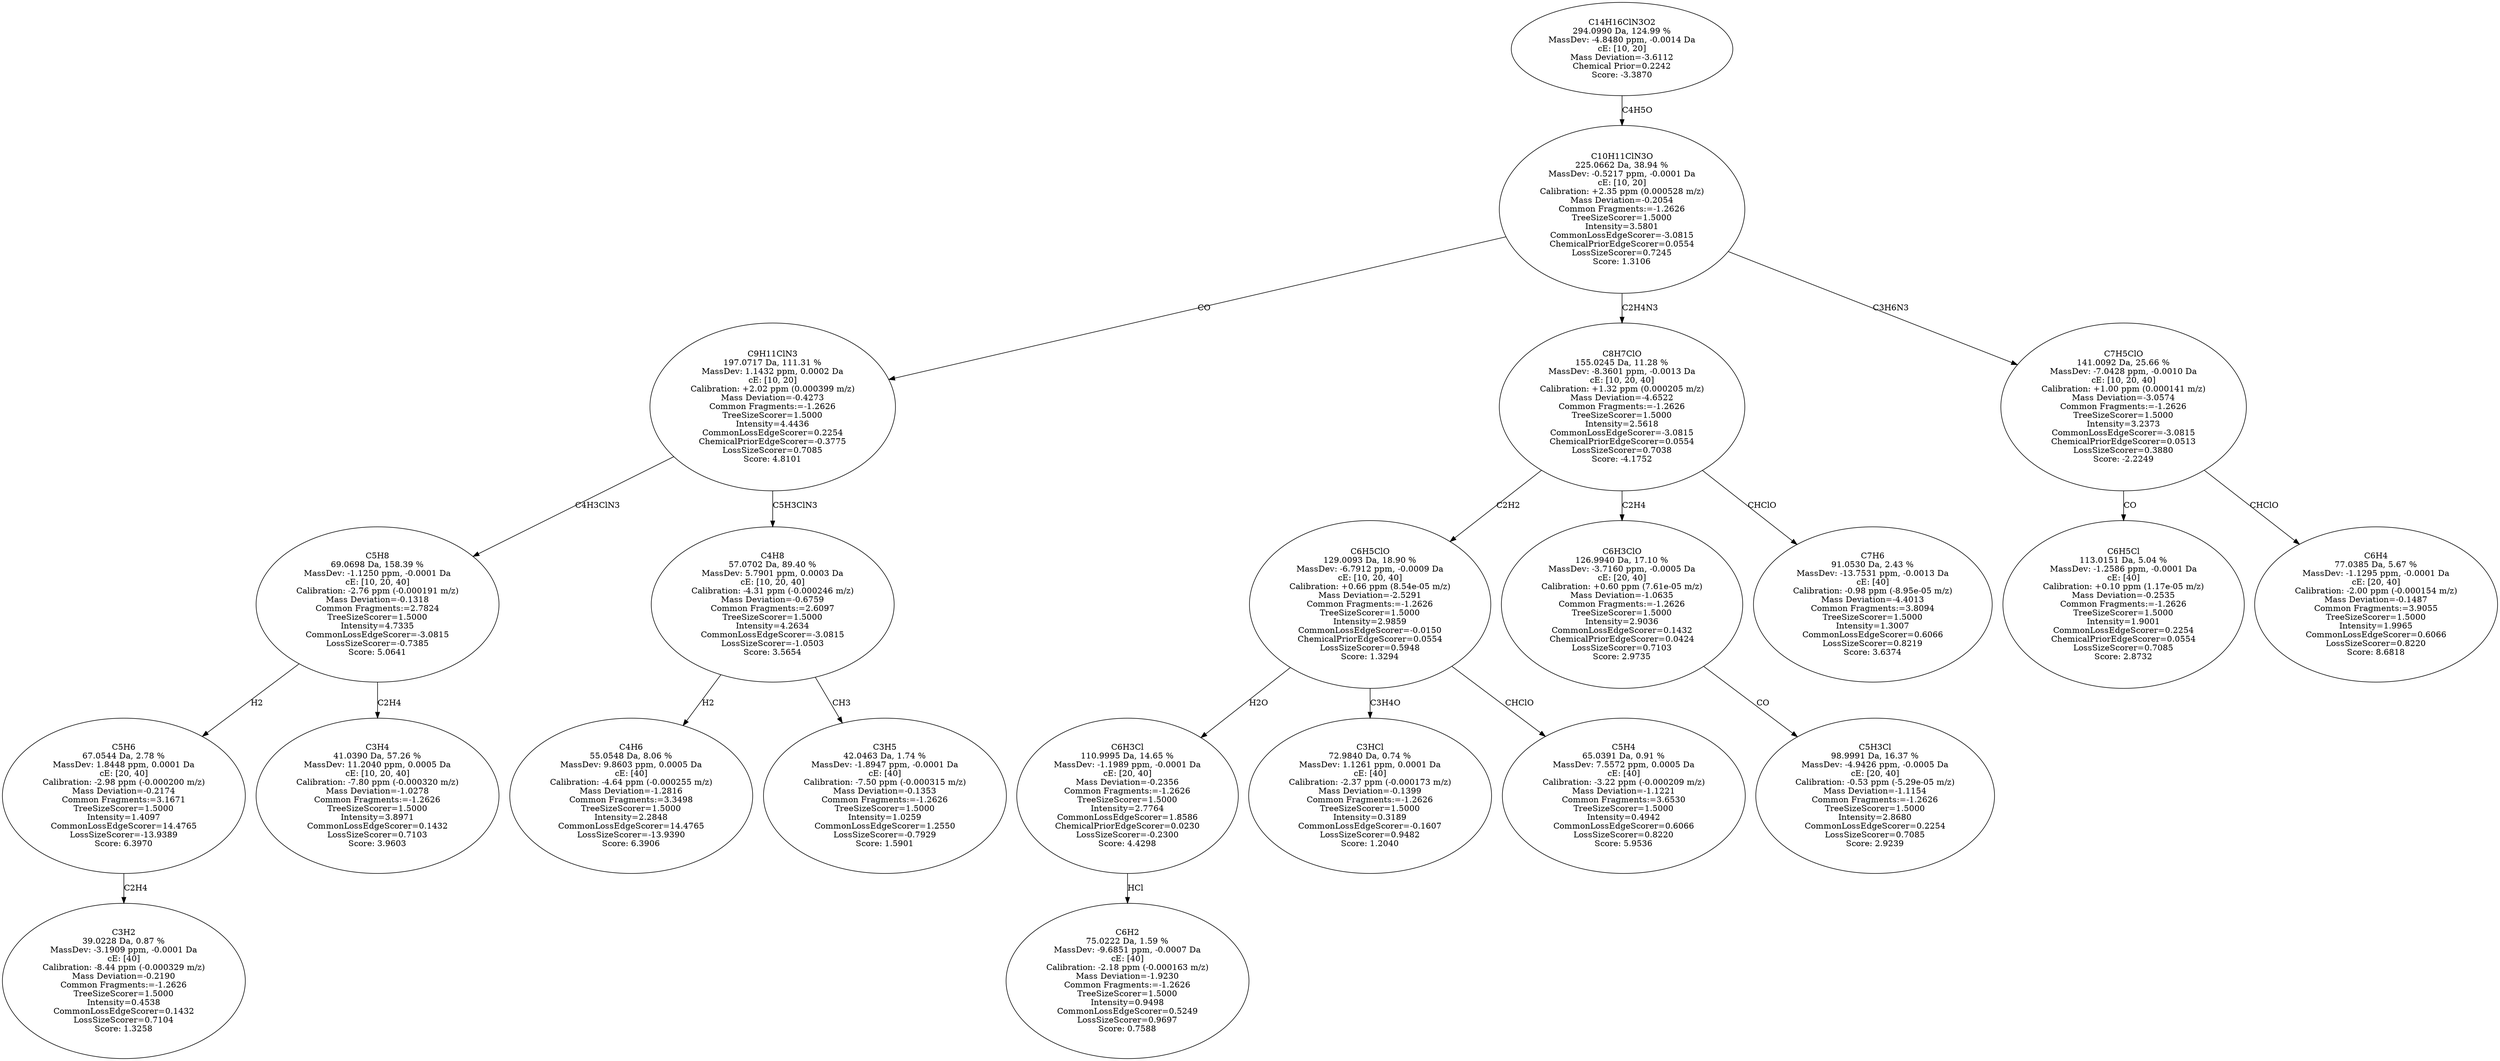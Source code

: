 strict digraph {
v1 [label="C3H2\n39.0228 Da, 0.87 %\nMassDev: -3.1909 ppm, -0.0001 Da\ncE: [40]\nCalibration: -8.44 ppm (-0.000329 m/z)\nMass Deviation=-0.2190\nCommon Fragments:=-1.2626\nTreeSizeScorer=1.5000\nIntensity=0.4538\nCommonLossEdgeScorer=0.1432\nLossSizeScorer=0.7104\nScore: 1.3258"];
v2 [label="C5H6\n67.0544 Da, 2.78 %\nMassDev: 1.8448 ppm, 0.0001 Da\ncE: [20, 40]\nCalibration: -2.98 ppm (-0.000200 m/z)\nMass Deviation=-0.2174\nCommon Fragments:=3.1671\nTreeSizeScorer=1.5000\nIntensity=1.4097\nCommonLossEdgeScorer=14.4765\nLossSizeScorer=-13.9389\nScore: 6.3970"];
v3 [label="C3H4\n41.0390 Da, 57.26 %\nMassDev: 11.2040 ppm, 0.0005 Da\ncE: [10, 20, 40]\nCalibration: -7.80 ppm (-0.000320 m/z)\nMass Deviation=-1.0278\nCommon Fragments:=-1.2626\nTreeSizeScorer=1.5000\nIntensity=3.8971\nCommonLossEdgeScorer=0.1432\nLossSizeScorer=0.7103\nScore: 3.9603"];
v4 [label="C5H8\n69.0698 Da, 158.39 %\nMassDev: -1.1250 ppm, -0.0001 Da\ncE: [10, 20, 40]\nCalibration: -2.76 ppm (-0.000191 m/z)\nMass Deviation=-0.1318\nCommon Fragments:=2.7824\nTreeSizeScorer=1.5000\nIntensity=4.7335\nCommonLossEdgeScorer=-3.0815\nLossSizeScorer=-0.7385\nScore: 5.0641"];
v5 [label="C4H6\n55.0548 Da, 8.06 %\nMassDev: 9.8603 ppm, 0.0005 Da\ncE: [40]\nCalibration: -4.64 ppm (-0.000255 m/z)\nMass Deviation=-1.2816\nCommon Fragments:=3.3498\nTreeSizeScorer=1.5000\nIntensity=2.2848\nCommonLossEdgeScorer=14.4765\nLossSizeScorer=-13.9390\nScore: 6.3906"];
v6 [label="C3H5\n42.0463 Da, 1.74 %\nMassDev: -1.8947 ppm, -0.0001 Da\ncE: [40]\nCalibration: -7.50 ppm (-0.000315 m/z)\nMass Deviation=-0.1353\nCommon Fragments:=-1.2626\nTreeSizeScorer=1.5000\nIntensity=1.0259\nCommonLossEdgeScorer=1.2550\nLossSizeScorer=-0.7929\nScore: 1.5901"];
v7 [label="C4H8\n57.0702 Da, 89.40 %\nMassDev: 5.7901 ppm, 0.0003 Da\ncE: [10, 20, 40]\nCalibration: -4.31 ppm (-0.000246 m/z)\nMass Deviation=-0.6759\nCommon Fragments:=2.6097\nTreeSizeScorer=1.5000\nIntensity=4.2634\nCommonLossEdgeScorer=-3.0815\nLossSizeScorer=-1.0503\nScore: 3.5654"];
v8 [label="C9H11ClN3\n197.0717 Da, 111.31 %\nMassDev: 1.1432 ppm, 0.0002 Da\ncE: [10, 20]\nCalibration: +2.02 ppm (0.000399 m/z)\nMass Deviation=-0.4273\nCommon Fragments:=-1.2626\nTreeSizeScorer=1.5000\nIntensity=4.4436\nCommonLossEdgeScorer=0.2254\nChemicalPriorEdgeScorer=-0.3775\nLossSizeScorer=0.7085\nScore: 4.8101"];
v9 [label="C6H2\n75.0222 Da, 1.59 %\nMassDev: -9.6851 ppm, -0.0007 Da\ncE: [40]\nCalibration: -2.18 ppm (-0.000163 m/z)\nMass Deviation=-1.9230\nCommon Fragments:=-1.2626\nTreeSizeScorer=1.5000\nIntensity=0.9498\nCommonLossEdgeScorer=0.5249\nLossSizeScorer=0.9697\nScore: 0.7588"];
v10 [label="C6H3Cl\n110.9995 Da, 14.65 %\nMassDev: -1.1989 ppm, -0.0001 Da\ncE: [20, 40]\nMass Deviation=-0.2356\nCommon Fragments:=-1.2626\nTreeSizeScorer=1.5000\nIntensity=2.7764\nCommonLossEdgeScorer=1.8586\nChemicalPriorEdgeScorer=0.0230\nLossSizeScorer=-0.2300\nScore: 4.4298"];
v11 [label="C3HCl\n72.9840 Da, 0.74 %\nMassDev: 1.1261 ppm, 0.0001 Da\ncE: [40]\nCalibration: -2.37 ppm (-0.000173 m/z)\nMass Deviation=-0.1399\nCommon Fragments:=-1.2626\nTreeSizeScorer=1.5000\nIntensity=0.3189\nCommonLossEdgeScorer=-0.1607\nLossSizeScorer=0.9482\nScore: 1.2040"];
v12 [label="C5H4\n65.0391 Da, 0.91 %\nMassDev: 7.5572 ppm, 0.0005 Da\ncE: [40]\nCalibration: -3.22 ppm (-0.000209 m/z)\nMass Deviation=-1.1221\nCommon Fragments:=3.6530\nTreeSizeScorer=1.5000\nIntensity=0.4942\nCommonLossEdgeScorer=0.6066\nLossSizeScorer=0.8220\nScore: 5.9536"];
v13 [label="C6H5ClO\n129.0093 Da, 18.90 %\nMassDev: -6.7912 ppm, -0.0009 Da\ncE: [10, 20, 40]\nCalibration: +0.66 ppm (8.54e-05 m/z)\nMass Deviation=-2.5291\nCommon Fragments:=-1.2626\nTreeSizeScorer=1.5000\nIntensity=2.9859\nCommonLossEdgeScorer=-0.0150\nChemicalPriorEdgeScorer=0.0554\nLossSizeScorer=0.5948\nScore: 1.3294"];
v14 [label="C5H3Cl\n98.9991 Da, 16.37 %\nMassDev: -4.9426 ppm, -0.0005 Da\ncE: [20, 40]\nCalibration: -0.53 ppm (-5.29e-05 m/z)\nMass Deviation=-1.1154\nCommon Fragments:=-1.2626\nTreeSizeScorer=1.5000\nIntensity=2.8680\nCommonLossEdgeScorer=0.2254\nLossSizeScorer=0.7085\nScore: 2.9239"];
v15 [label="C6H3ClO\n126.9940 Da, 17.10 %\nMassDev: -3.7160 ppm, -0.0005 Da\ncE: [20, 40]\nCalibration: +0.60 ppm (7.61e-05 m/z)\nMass Deviation=-1.0635\nCommon Fragments:=-1.2626\nTreeSizeScorer=1.5000\nIntensity=2.9036\nCommonLossEdgeScorer=0.1432\nChemicalPriorEdgeScorer=0.0424\nLossSizeScorer=0.7103\nScore: 2.9735"];
v16 [label="C7H6\n91.0530 Da, 2.43 %\nMassDev: -13.7531 ppm, -0.0013 Da\ncE: [40]\nCalibration: -0.98 ppm (-8.95e-05 m/z)\nMass Deviation=-4.4013\nCommon Fragments:=3.8094\nTreeSizeScorer=1.5000\nIntensity=1.3007\nCommonLossEdgeScorer=0.6066\nLossSizeScorer=0.8219\nScore: 3.6374"];
v17 [label="C8H7ClO\n155.0245 Da, 11.28 %\nMassDev: -8.3601 ppm, -0.0013 Da\ncE: [10, 20, 40]\nCalibration: +1.32 ppm (0.000205 m/z)\nMass Deviation=-4.6522\nCommon Fragments:=-1.2626\nTreeSizeScorer=1.5000\nIntensity=2.5618\nCommonLossEdgeScorer=-3.0815\nChemicalPriorEdgeScorer=0.0554\nLossSizeScorer=0.7038\nScore: -4.1752"];
v18 [label="C6H5Cl\n113.0151 Da, 5.04 %\nMassDev: -1.2586 ppm, -0.0001 Da\ncE: [40]\nCalibration: +0.10 ppm (1.17e-05 m/z)\nMass Deviation=-0.2535\nCommon Fragments:=-1.2626\nTreeSizeScorer=1.5000\nIntensity=1.9001\nCommonLossEdgeScorer=0.2254\nChemicalPriorEdgeScorer=0.0554\nLossSizeScorer=0.7085\nScore: 2.8732"];
v19 [label="C6H4\n77.0385 Da, 5.67 %\nMassDev: -1.1295 ppm, -0.0001 Da\ncE: [20, 40]\nCalibration: -2.00 ppm (-0.000154 m/z)\nMass Deviation=-0.1487\nCommon Fragments:=3.9055\nTreeSizeScorer=1.5000\nIntensity=1.9965\nCommonLossEdgeScorer=0.6066\nLossSizeScorer=0.8220\nScore: 8.6818"];
v20 [label="C7H5ClO\n141.0092 Da, 25.66 %\nMassDev: -7.0428 ppm, -0.0010 Da\ncE: [10, 20, 40]\nCalibration: +1.00 ppm (0.000141 m/z)\nMass Deviation=-3.0574\nCommon Fragments:=-1.2626\nTreeSizeScorer=1.5000\nIntensity=3.2373\nCommonLossEdgeScorer=-3.0815\nChemicalPriorEdgeScorer=0.0513\nLossSizeScorer=0.3880\nScore: -2.2249"];
v21 [label="C10H11ClN3O\n225.0662 Da, 38.94 %\nMassDev: -0.5217 ppm, -0.0001 Da\ncE: [10, 20]\nCalibration: +2.35 ppm (0.000528 m/z)\nMass Deviation=-0.2054\nCommon Fragments:=-1.2626\nTreeSizeScorer=1.5000\nIntensity=3.5801\nCommonLossEdgeScorer=-3.0815\nChemicalPriorEdgeScorer=0.0554\nLossSizeScorer=0.7245\nScore: 1.3106"];
v22 [label="C14H16ClN3O2\n294.0990 Da, 124.99 %\nMassDev: -4.8480 ppm, -0.0014 Da\ncE: [10, 20]\nMass Deviation=-3.6112\nChemical Prior=0.2242\nScore: -3.3870"];
v2 -> v1 [label="C2H4"];
v4 -> v2 [label="H2"];
v4 -> v3 [label="C2H4"];
v8 -> v4 [label="C4H3ClN3"];
v7 -> v5 [label="H2"];
v7 -> v6 [label="CH3"];
v8 -> v7 [label="C5H3ClN3"];
v21 -> v8 [label="CO"];
v10 -> v9 [label="HCl"];
v13 -> v10 [label="H2O"];
v13 -> v11 [label="C3H4O"];
v13 -> v12 [label="CHClO"];
v17 -> v13 [label="C2H2"];
v15 -> v14 [label="CO"];
v17 -> v15 [label="C2H4"];
v17 -> v16 [label="CHClO"];
v21 -> v17 [label="C2H4N3"];
v20 -> v18 [label="CO"];
v20 -> v19 [label="CHClO"];
v21 -> v20 [label="C3H6N3"];
v22 -> v21 [label="C4H5O"];
}